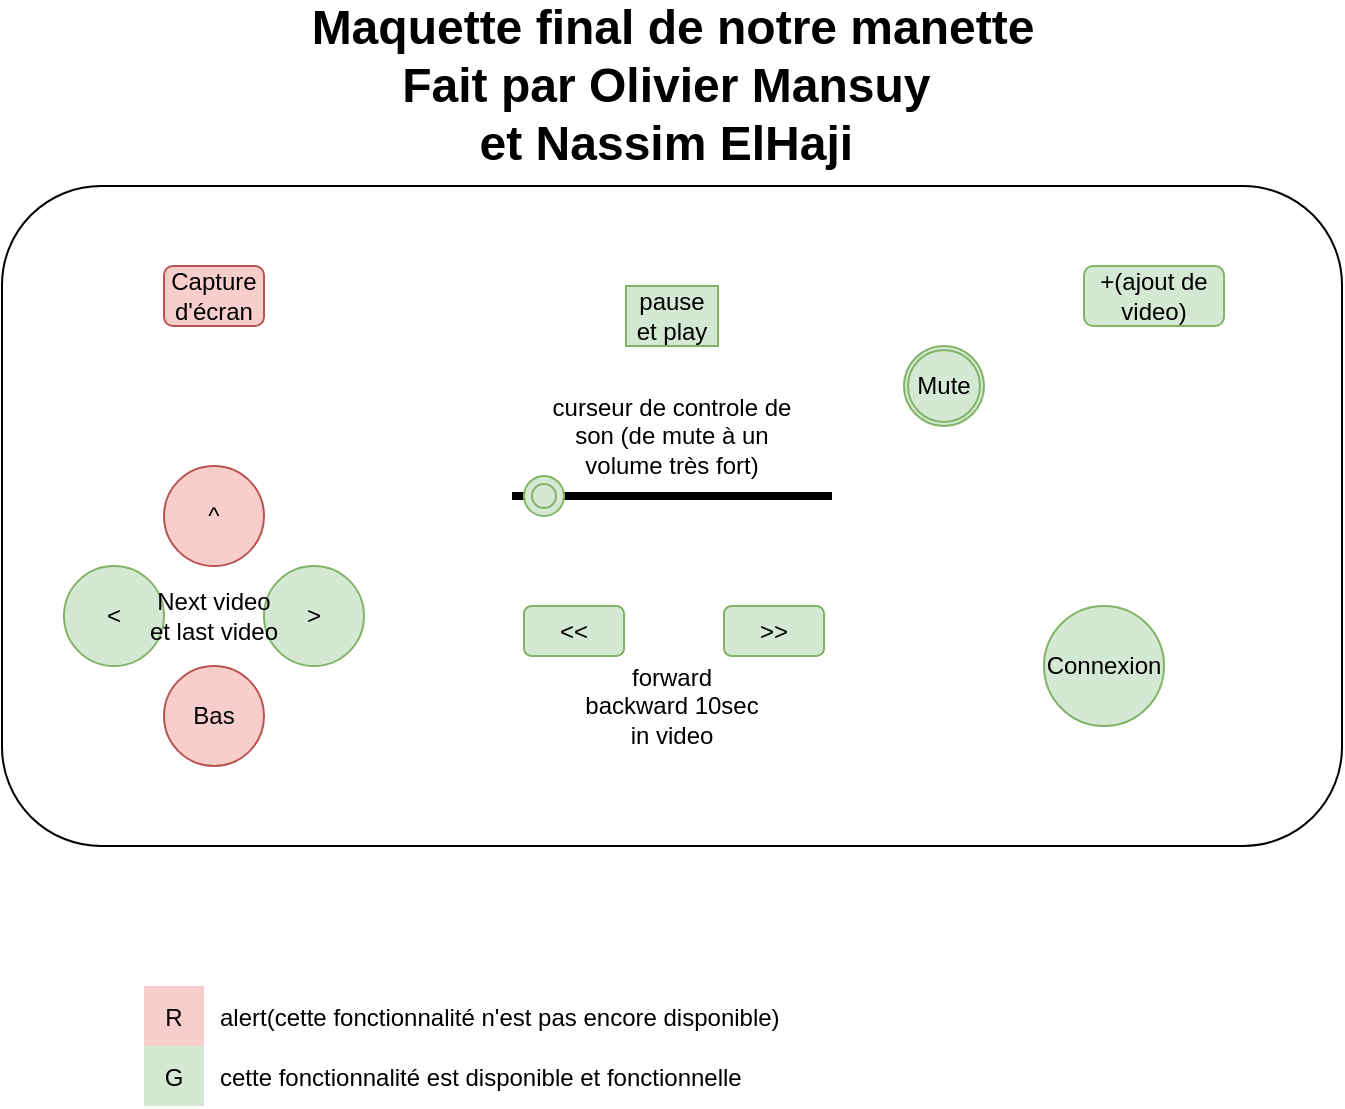 <mxfile version="24.0.2" type="onedrive">
  <diagram name="Page-1" id="7qe9hqQhrz6mfdtyAU5I">
    <mxGraphModel grid="1" page="1" gridSize="10" guides="1" tooltips="1" connect="1" arrows="1" fold="1" pageScale="1" pageWidth="827" pageHeight="1169" math="0" shadow="0">
      <root>
        <mxCell id="0" />
        <mxCell id="1" parent="0" />
        <mxCell id="ACFku36EpqmrJyO06x5m-2" value="" style="rounded=1;whiteSpace=wrap;html=1;" vertex="1" parent="1">
          <mxGeometry x="79" y="120" width="670" height="330" as="geometry" />
        </mxCell>
        <mxCell id="ACFku36EpqmrJyO06x5m-3" value="Connexion" style="ellipse;whiteSpace=wrap;html=1;aspect=fixed;fillColor=#d5e8d4;strokeColor=#82b366;" vertex="1" parent="1">
          <mxGeometry x="600" y="330" width="60" height="60" as="geometry" />
        </mxCell>
        <mxCell id="ACFku36EpqmrJyO06x5m-4" value="Bas" style="ellipse;whiteSpace=wrap;html=1;aspect=fixed;fillColor=#f8cecc;strokeColor=#b85450;" vertex="1" parent="1">
          <mxGeometry x="160" y="360" width="50" height="50" as="geometry" />
        </mxCell>
        <mxCell id="ACFku36EpqmrJyO06x5m-5" value="&amp;gt;" style="ellipse;whiteSpace=wrap;html=1;aspect=fixed;fillColor=#d5e8d4;strokeColor=#82b366;" vertex="1" parent="1">
          <mxGeometry x="210" y="310" width="50" height="50" as="geometry" />
        </mxCell>
        <mxCell id="ACFku36EpqmrJyO06x5m-6" value="&amp;lt;" style="ellipse;whiteSpace=wrap;html=1;aspect=fixed;fillColor=#d5e8d4;strokeColor=#82b366;" vertex="1" parent="1">
          <mxGeometry x="110" y="310" width="50" height="50" as="geometry" />
        </mxCell>
        <mxCell id="ACFku36EpqmrJyO06x5m-7" value="^" style="ellipse;whiteSpace=wrap;html=1;aspect=fixed;fillColor=#f8cecc;strokeColor=#b85450;" vertex="1" parent="1">
          <mxGeometry x="160" y="260" width="50" height="50" as="geometry" />
        </mxCell>
        <mxCell id="ACFku36EpqmrJyO06x5m-8" value="+(ajout de video)" style="rounded=1;whiteSpace=wrap;html=1;fillColor=#d5e8d4;strokeColor=#82b366;" vertex="1" parent="1">
          <mxGeometry x="620" y="160" width="70" height="30" as="geometry" />
        </mxCell>
        <mxCell id="ACFku36EpqmrJyO06x5m-9" value="Capture d&#39;écran" style="rounded=1;whiteSpace=wrap;html=1;fillColor=#f8cecc;strokeColor=#b85450;" vertex="1" parent="1">
          <mxGeometry x="160" y="160" width="50" height="30" as="geometry" />
        </mxCell>
        <mxCell id="ACFku36EpqmrJyO06x5m-10" value="&amp;lt;&amp;lt;" style="rounded=1;whiteSpace=wrap;html=1;fillColor=#d5e8d4;strokeColor=#82b366;" vertex="1" parent="1">
          <mxGeometry x="340" y="330" width="50" height="25" as="geometry" />
        </mxCell>
        <mxCell id="ACFku36EpqmrJyO06x5m-11" value="&amp;gt;&amp;gt;" style="rounded=1;whiteSpace=wrap;html=1;fillColor=#d5e8d4;strokeColor=#82b366;" vertex="1" parent="1">
          <mxGeometry x="440" y="330" width="50" height="25" as="geometry" />
        </mxCell>
        <mxCell id="ACFku36EpqmrJyO06x5m-12" value="pause et play" style="rounded=0;whiteSpace=wrap;html=1;fillColor=#d5e8d4;strokeColor=#82b366;" vertex="1" parent="1">
          <mxGeometry x="391" y="170" width="46" height="30" as="geometry" />
        </mxCell>
        <mxCell id="Jb7iKbNEB7_vnnQu30ib-1" value="Maquette final de notre manette&lt;div&gt;Fait par Olivier Mansuy&amp;nbsp;&lt;/div&gt;&lt;div&gt;et Nassim ElHaji&amp;nbsp;&lt;/div&gt;" style="text;strokeColor=none;fillColor=none;html=1;fontSize=24;fontStyle=1;verticalAlign=middle;align=center;" vertex="1" parent="1">
          <mxGeometry x="364" y="50" width="100" height="40" as="geometry" />
        </mxCell>
        <mxCell id="Jb7iKbNEB7_vnnQu30ib-3" value="" style="shape=table;startSize=0;container=1;collapsible=1;childLayout=tableLayout;fixedRows=1;rowLines=0;fontStyle=0;align=center;resizeLast=1;strokeColor=none;fillColor=none;collapsible=0;whiteSpace=wrap;html=1;" vertex="1" parent="1">
          <mxGeometry x="150" y="520" width="390" height="30" as="geometry" />
        </mxCell>
        <mxCell id="Jb7iKbNEB7_vnnQu30ib-4" value="" style="shape=tableRow;horizontal=0;startSize=0;swimlaneHead=0;swimlaneBody=0;fillColor=none;collapsible=0;dropTarget=0;points=[[0,0.5],[1,0.5]];portConstraint=eastwest;top=0;left=0;right=0;bottom=0;" vertex="1" parent="Jb7iKbNEB7_vnnQu30ib-3">
          <mxGeometry width="390" height="30" as="geometry" />
        </mxCell>
        <mxCell id="Jb7iKbNEB7_vnnQu30ib-5" value="R" style="shape=partialRectangle;connectable=0;fillColor=#f8cecc;top=0;left=0;bottom=0;right=0;editable=1;overflow=hidden;strokeColor=#b85450;" vertex="1" parent="Jb7iKbNEB7_vnnQu30ib-4">
          <mxGeometry width="30" height="30" as="geometry">
            <mxRectangle width="30" height="30" as="alternateBounds" />
          </mxGeometry>
        </mxCell>
        <mxCell id="Jb7iKbNEB7_vnnQu30ib-6" value="alert(cette fonctionnalité n&#39;est pas encore disponible)" style="shape=partialRectangle;connectable=0;fillColor=none;top=0;left=0;bottom=0;right=0;align=left;spacingLeft=6;overflow=hidden;" vertex="1" parent="Jb7iKbNEB7_vnnQu30ib-4">
          <mxGeometry x="30" width="360" height="30" as="geometry">
            <mxRectangle width="360" height="30" as="alternateBounds" />
          </mxGeometry>
        </mxCell>
        <mxCell id="Jb7iKbNEB7_vnnQu30ib-7" value="Mute" style="shape=ext;double=1;rounded=1;whiteSpace=wrap;html=1;arcSize=50;fillColor=#d5e8d4;strokeColor=#82b366;" vertex="1" parent="1">
          <mxGeometry x="530" y="200" width="40" height="40" as="geometry" />
        </mxCell>
        <mxCell id="Jb7iKbNEB7_vnnQu30ib-8" value="" style="line;strokeWidth=4;html=1;perimeter=backbonePerimeter;points=[];outlineConnect=0;" vertex="1" parent="1">
          <mxGeometry x="334" y="270" width="160" height="10" as="geometry" />
        </mxCell>
        <mxCell id="Jb7iKbNEB7_vnnQu30ib-10" value="" style="ellipse;shape=doubleEllipse;whiteSpace=wrap;html=1;aspect=fixed;fillColor=#d5e8d4;strokeColor=#82b366;" vertex="1" parent="1">
          <mxGeometry x="340" y="265" width="20" height="20" as="geometry" />
        </mxCell>
        <mxCell id="Jb7iKbNEB7_vnnQu30ib-11" value="curseur de controle de son (de mute à un volume très fort)" style="text;html=1;align=center;verticalAlign=middle;whiteSpace=wrap;rounded=0;" vertex="1" parent="1">
          <mxGeometry x="349" y="230" width="130" height="30" as="geometry" />
        </mxCell>
        <mxCell id="Jb7iKbNEB7_vnnQu30ib-13" value="Next video et last video" style="text;html=1;align=center;verticalAlign=middle;whiteSpace=wrap;rounded=0;" vertex="1" parent="1">
          <mxGeometry x="150" y="320" width="70" height="30" as="geometry" />
        </mxCell>
        <mxCell id="Jb7iKbNEB7_vnnQu30ib-14" value="forward backward 10sec in video" style="text;html=1;align=center;verticalAlign=middle;whiteSpace=wrap;rounded=0;" vertex="1" parent="1">
          <mxGeometry x="369" y="350" width="90" height="60" as="geometry" />
        </mxCell>
        <mxCell id="Jb7iKbNEB7_vnnQu30ib-15" value="" style="shape=table;startSize=0;container=1;collapsible=1;childLayout=tableLayout;fixedRows=1;rowLines=0;fontStyle=0;align=center;resizeLast=1;strokeColor=none;fillColor=none;collapsible=0;whiteSpace=wrap;html=1;" vertex="1" parent="1">
          <mxGeometry x="150" y="550" width="390" height="30" as="geometry" />
        </mxCell>
        <mxCell id="Jb7iKbNEB7_vnnQu30ib-16" value="" style="shape=tableRow;horizontal=0;startSize=0;swimlaneHead=0;swimlaneBody=0;fillColor=none;collapsible=0;dropTarget=0;points=[[0,0.5],[1,0.5]];portConstraint=eastwest;top=0;left=0;right=0;bottom=0;" vertex="1" parent="Jb7iKbNEB7_vnnQu30ib-15">
          <mxGeometry width="390" height="30" as="geometry" />
        </mxCell>
        <mxCell id="Jb7iKbNEB7_vnnQu30ib-17" value="G" style="shape=partialRectangle;connectable=0;fillColor=#d5e8d4;top=0;left=0;bottom=0;right=0;editable=1;overflow=hidden;strokeColor=#82b366;" vertex="1" parent="Jb7iKbNEB7_vnnQu30ib-16">
          <mxGeometry width="30" height="30" as="geometry">
            <mxRectangle width="30" height="30" as="alternateBounds" />
          </mxGeometry>
        </mxCell>
        <mxCell id="Jb7iKbNEB7_vnnQu30ib-18" value="cette fonctionnalité est disponible et fonctionnelle" style="shape=partialRectangle;connectable=0;fillColor=none;top=0;left=0;bottom=0;right=0;align=left;spacingLeft=6;overflow=hidden;" vertex="1" parent="Jb7iKbNEB7_vnnQu30ib-16">
          <mxGeometry x="30" width="360" height="30" as="geometry">
            <mxRectangle width="360" height="30" as="alternateBounds" />
          </mxGeometry>
        </mxCell>
      </root>
    </mxGraphModel>
  </diagram>
</mxfile>
